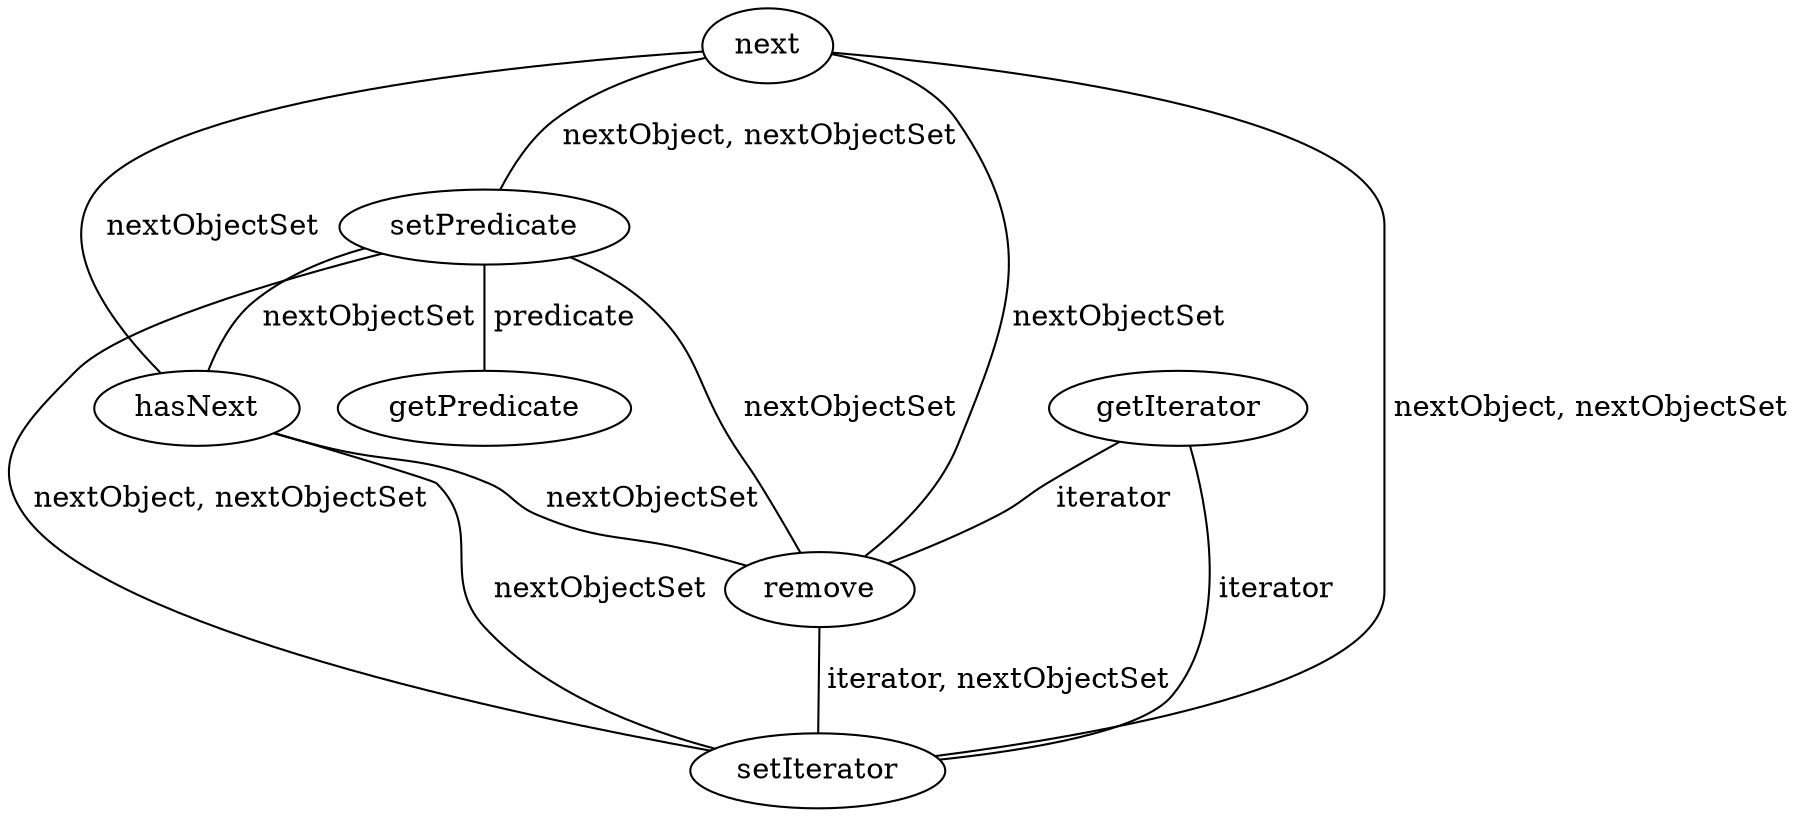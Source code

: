 digraph G {
next;
getIterator;
setPredicate;
getPredicate;
hasNext;
remove;
setIterator;
next -> setPredicate [label=" nextObject, nextObjectSet", dir=none];
next -> hasNext [label=" nextObjectSet", dir=none];
next -> remove [label=" nextObjectSet", dir=none];
next -> setIterator [label=" nextObject, nextObjectSet", dir=none];
getIterator -> remove [label=" iterator", dir=none];
getIterator -> setIterator [label=" iterator", dir=none];
setPredicate -> getPredicate [label=" predicate", dir=none];
setPredicate -> hasNext [label=" nextObjectSet", dir=none];
setPredicate -> remove [label=" nextObjectSet", dir=none];
setPredicate -> setIterator [label=" nextObject, nextObjectSet", dir=none];
hasNext -> remove [label=" nextObjectSet", dir=none];
hasNext -> setIterator [label=" nextObjectSet", dir=none];
remove -> setIterator [label=" iterator, nextObjectSet", dir=none];
}